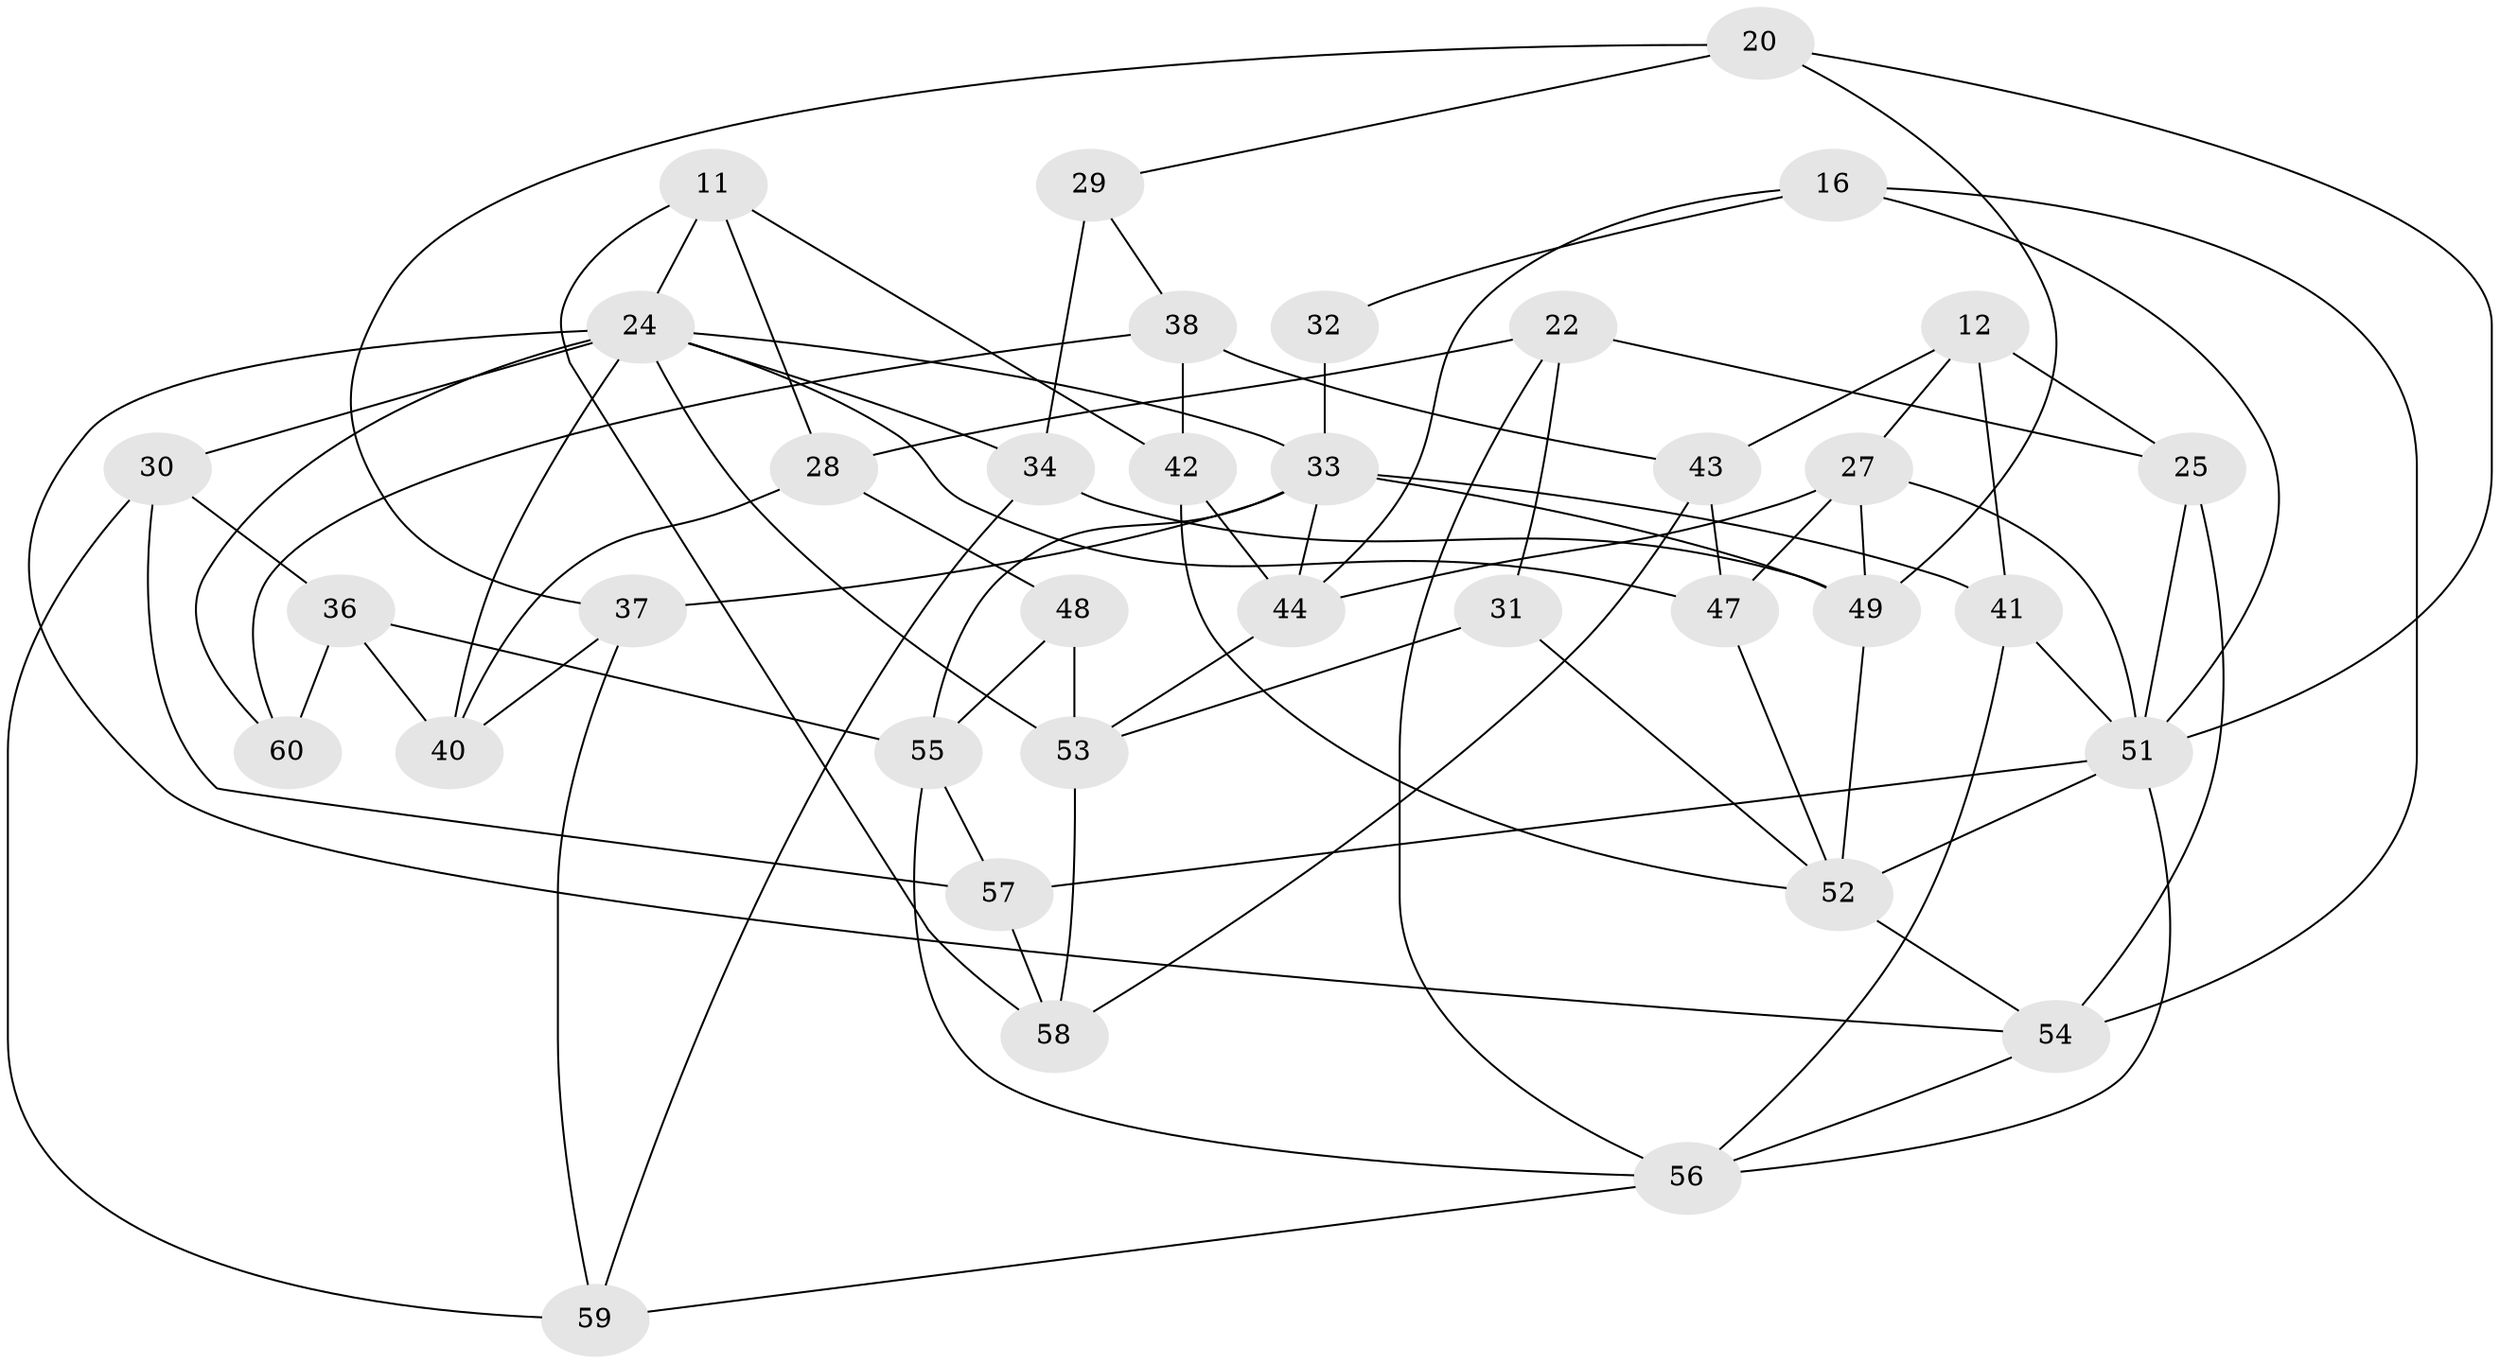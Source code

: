 // original degree distribution, {4: 1.0}
// Generated by graph-tools (version 1.1) at 2025/03/03/04/25 22:03:00]
// undirected, 36 vertices, 80 edges
graph export_dot {
graph [start="1"]
  node [color=gray90,style=filled];
  11;
  12;
  16 [super="+3"];
  20;
  22;
  24 [super="+2+21+7"];
  25;
  27 [super="+18"];
  28;
  29;
  30;
  31;
  32;
  33 [super="+1+5+4"];
  34 [super="+14"];
  36 [super="+19"];
  37;
  38;
  40;
  41;
  42;
  43;
  44 [super="+26"];
  47;
  48;
  49 [super="+45"];
  51 [super="+6+35+13"];
  52 [super="+8+46"];
  53 [super="+23+39"];
  54 [super="+9"];
  55 [super="+50"];
  56 [super="+10"];
  57;
  58;
  59;
  60;
  11 -- 42;
  11 -- 28;
  11 -- 58;
  11 -- 24;
  12 -- 27;
  12 -- 43;
  12 -- 41;
  12 -- 25;
  16 -- 54;
  16 -- 51 [weight=2];
  16 -- 32 [weight=2];
  16 -- 44;
  20 -- 29;
  20 -- 37;
  20 -- 49;
  20 -- 51;
  22 -- 28;
  22 -- 31;
  22 -- 25;
  22 -- 56;
  24 -- 40;
  24 -- 54;
  24 -- 33;
  24 -- 53 [weight=2];
  24 -- 47;
  24 -- 30;
  24 -- 34;
  24 -- 60;
  25 -- 54;
  25 -- 51;
  27 -- 44 [weight=2];
  27 -- 49;
  27 -- 47;
  27 -- 51;
  28 -- 48;
  28 -- 40;
  29 -- 34 [weight=2];
  29 -- 38;
  30 -- 59;
  30 -- 57;
  30 -- 36;
  31 -- 53 [weight=2];
  31 -- 52;
  32 -- 33 [weight=2];
  33 -- 41;
  33 -- 37;
  33 -- 55;
  33 -- 49;
  33 -- 44 [weight=3];
  34 -- 49 [weight=2];
  34 -- 59;
  36 -- 40;
  36 -- 60 [weight=2];
  36 -- 55 [weight=2];
  37 -- 40;
  37 -- 59;
  38 -- 60;
  38 -- 42;
  38 -- 43;
  41 -- 56;
  41 -- 51;
  42 -- 44;
  42 -- 52;
  43 -- 58;
  43 -- 47;
  44 -- 53;
  47 -- 52;
  48 -- 55;
  48 -- 53 [weight=2];
  49 -- 52;
  51 -- 57;
  51 -- 52 [weight=2];
  51 -- 56;
  52 -- 54 [weight=2];
  53 -- 58;
  54 -- 56;
  55 -- 56;
  55 -- 57;
  56 -- 59;
  57 -- 58;
}

